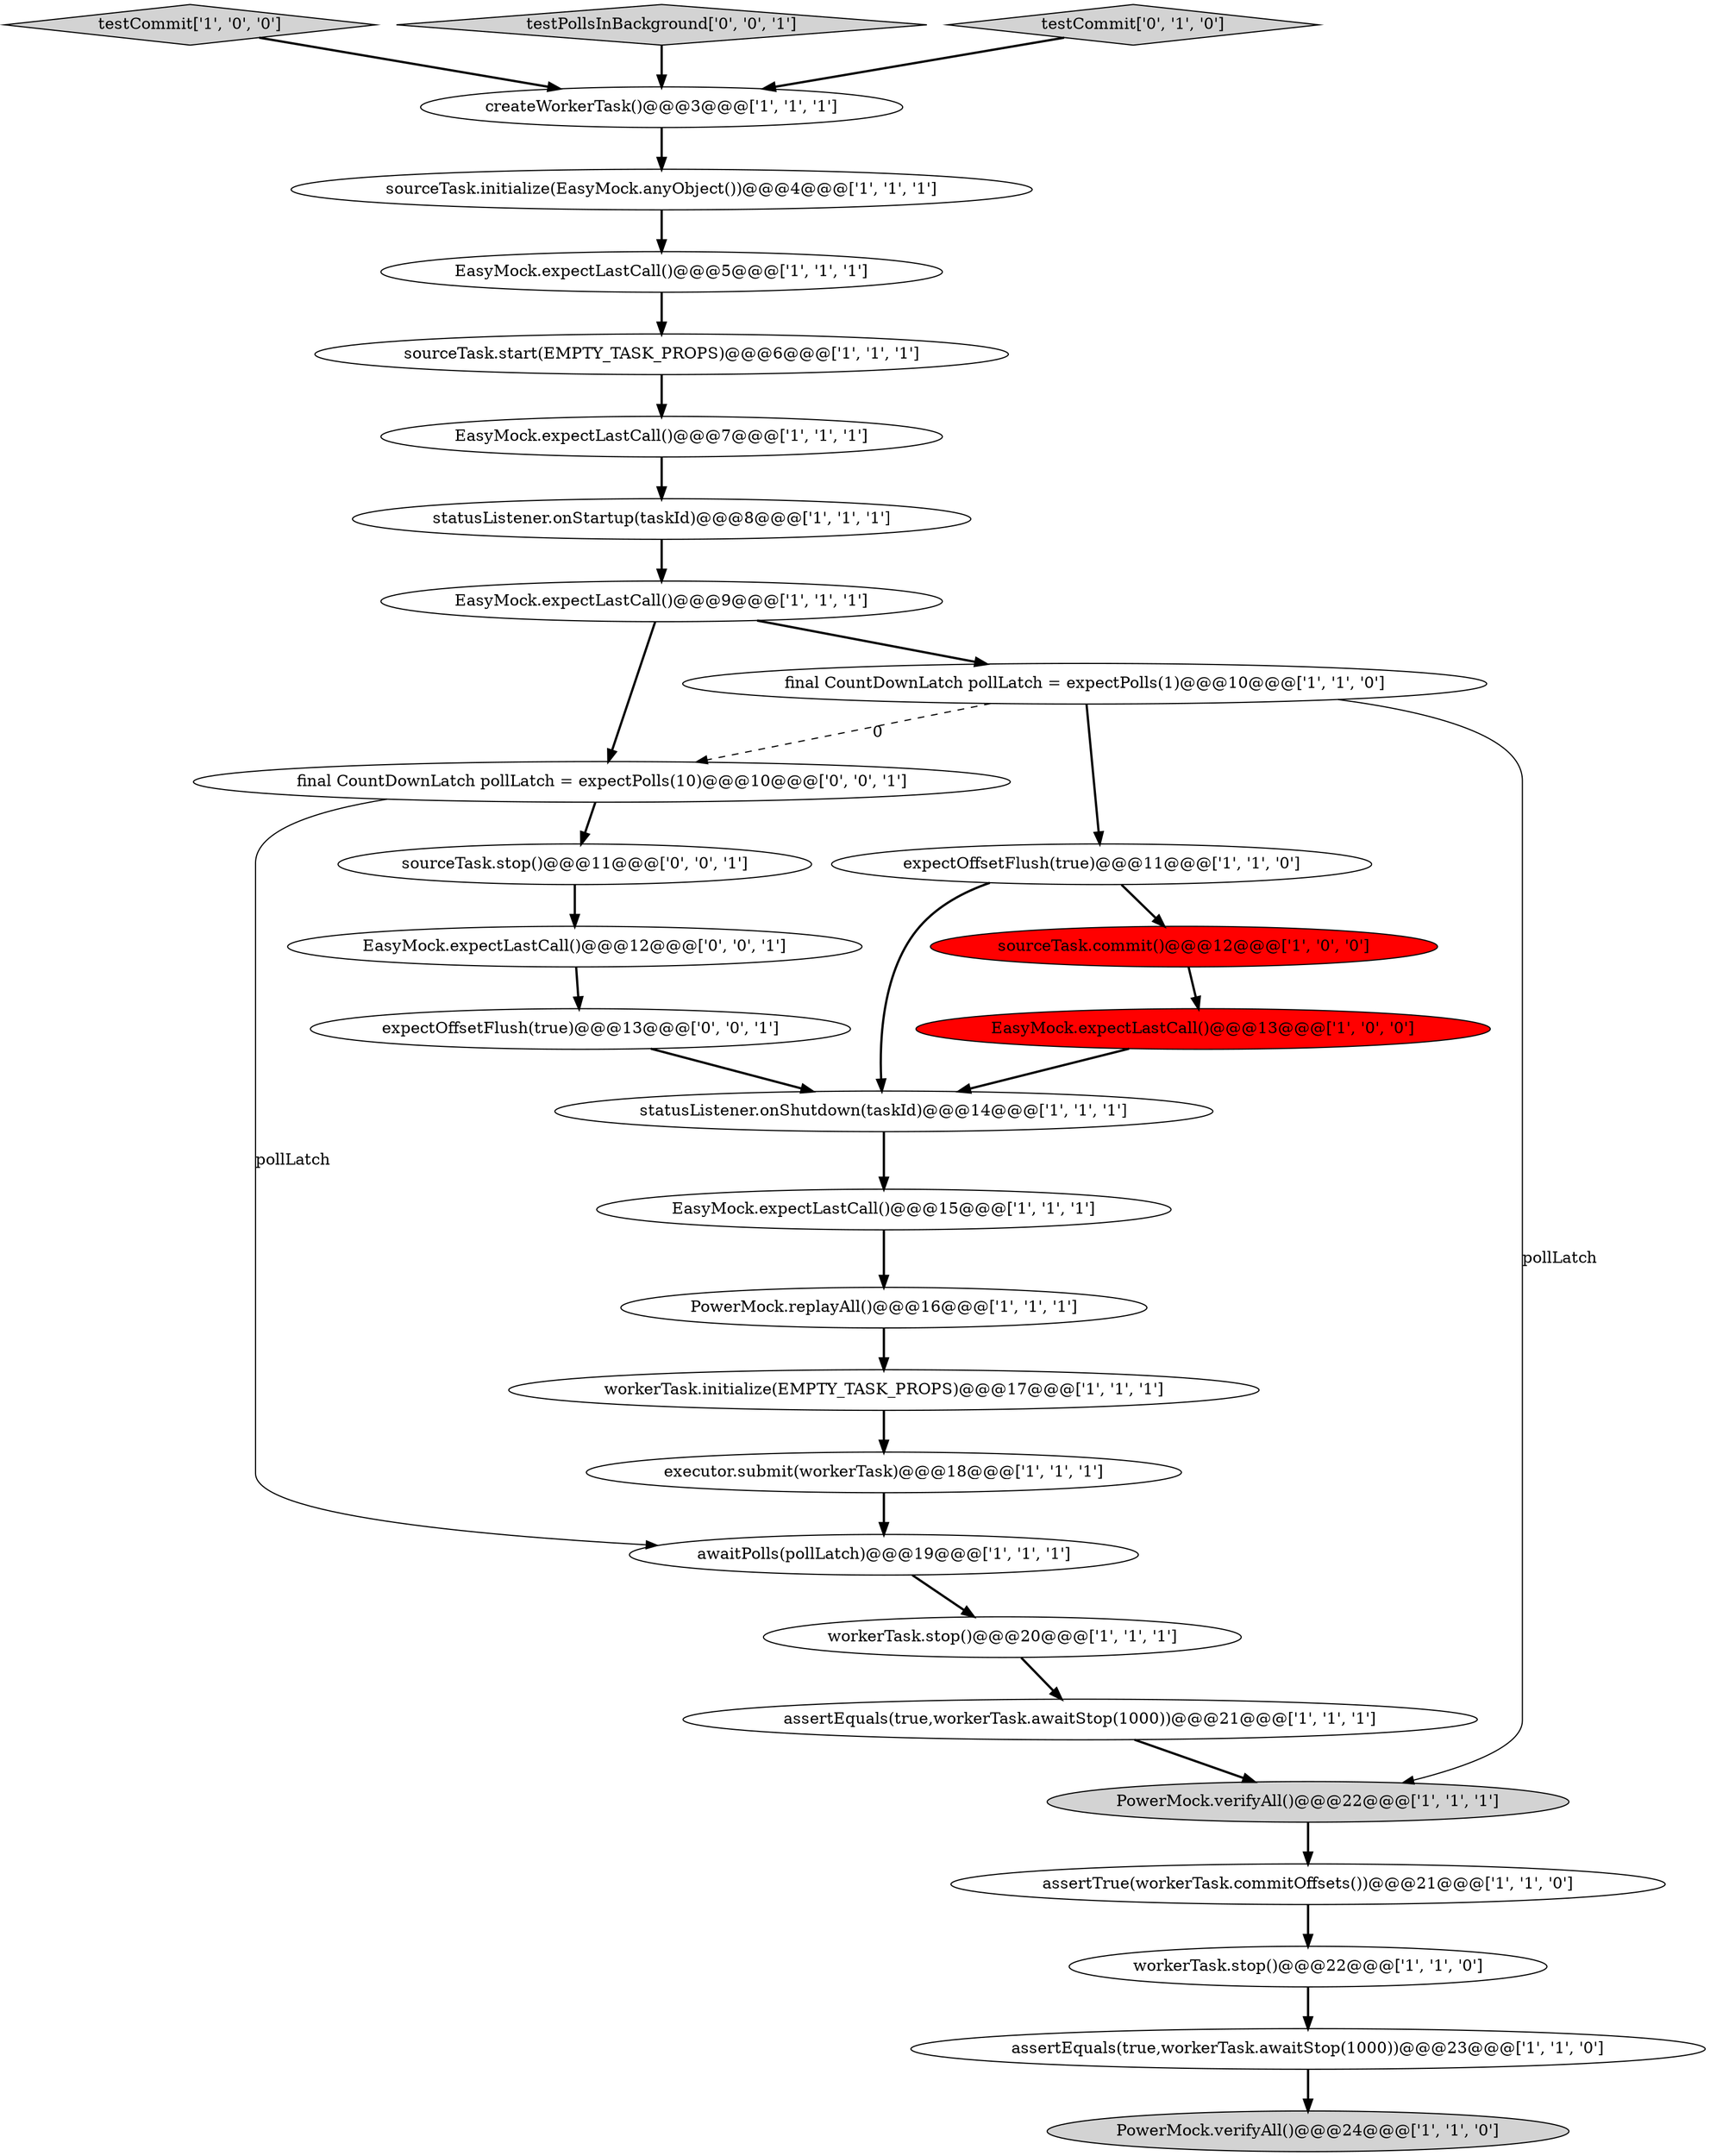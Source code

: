 digraph {
11 [style = filled, label = "sourceTask.start(EMPTY_TASK_PROPS)@@@6@@@['1', '1', '1']", fillcolor = white, shape = ellipse image = "AAA0AAABBB1BBB"];
5 [style = filled, label = "statusListener.onShutdown(taskId)@@@14@@@['1', '1', '1']", fillcolor = white, shape = ellipse image = "AAA0AAABBB1BBB"];
14 [style = filled, label = "testCommit['1', '0', '0']", fillcolor = lightgray, shape = diamond image = "AAA0AAABBB1BBB"];
21 [style = filled, label = "final CountDownLatch pollLatch = expectPolls(1)@@@10@@@['1', '1', '0']", fillcolor = white, shape = ellipse image = "AAA0AAABBB1BBB"];
27 [style = filled, label = "testPollsInBackground['0', '0', '1']", fillcolor = lightgray, shape = diamond image = "AAA0AAABBB3BBB"];
18 [style = filled, label = "PowerMock.replayAll()@@@16@@@['1', '1', '1']", fillcolor = white, shape = ellipse image = "AAA0AAABBB1BBB"];
0 [style = filled, label = "statusListener.onStartup(taskId)@@@8@@@['1', '1', '1']", fillcolor = white, shape = ellipse image = "AAA0AAABBB1BBB"];
24 [style = filled, label = "EasyMock.expectLastCall()@@@7@@@['1', '1', '1']", fillcolor = white, shape = ellipse image = "AAA0AAABBB1BBB"];
8 [style = filled, label = "PowerMock.verifyAll()@@@24@@@['1', '1', '0']", fillcolor = lightgray, shape = ellipse image = "AAA0AAABBB1BBB"];
12 [style = filled, label = "executor.submit(workerTask)@@@18@@@['1', '1', '1']", fillcolor = white, shape = ellipse image = "AAA0AAABBB1BBB"];
19 [style = filled, label = "sourceTask.initialize(EasyMock.anyObject())@@@4@@@['1', '1', '1']", fillcolor = white, shape = ellipse image = "AAA0AAABBB1BBB"];
23 [style = filled, label = "PowerMock.verifyAll()@@@22@@@['1', '1', '1']", fillcolor = lightgray, shape = ellipse image = "AAA0AAABBB1BBB"];
25 [style = filled, label = "testCommit['0', '1', '0']", fillcolor = lightgray, shape = diamond image = "AAA0AAABBB2BBB"];
28 [style = filled, label = "sourceTask.stop()@@@11@@@['0', '0', '1']", fillcolor = white, shape = ellipse image = "AAA0AAABBB3BBB"];
4 [style = filled, label = "assertEquals(true,workerTask.awaitStop(1000))@@@23@@@['1', '1', '0']", fillcolor = white, shape = ellipse image = "AAA0AAABBB1BBB"];
30 [style = filled, label = "final CountDownLatch pollLatch = expectPolls(10)@@@10@@@['0', '0', '1']", fillcolor = white, shape = ellipse image = "AAA0AAABBB3BBB"];
22 [style = filled, label = "EasyMock.expectLastCall()@@@13@@@['1', '0', '0']", fillcolor = red, shape = ellipse image = "AAA1AAABBB1BBB"];
3 [style = filled, label = "EasyMock.expectLastCall()@@@5@@@['1', '1', '1']", fillcolor = white, shape = ellipse image = "AAA0AAABBB1BBB"];
16 [style = filled, label = "workerTask.stop()@@@20@@@['1', '1', '1']", fillcolor = white, shape = ellipse image = "AAA0AAABBB1BBB"];
15 [style = filled, label = "expectOffsetFlush(true)@@@11@@@['1', '1', '0']", fillcolor = white, shape = ellipse image = "AAA0AAABBB1BBB"];
26 [style = filled, label = "expectOffsetFlush(true)@@@13@@@['0', '0', '1']", fillcolor = white, shape = ellipse image = "AAA0AAABBB3BBB"];
1 [style = filled, label = "assertTrue(workerTask.commitOffsets())@@@21@@@['1', '1', '0']", fillcolor = white, shape = ellipse image = "AAA0AAABBB1BBB"];
9 [style = filled, label = "workerTask.initialize(EMPTY_TASK_PROPS)@@@17@@@['1', '1', '1']", fillcolor = white, shape = ellipse image = "AAA0AAABBB1BBB"];
6 [style = filled, label = "EasyMock.expectLastCall()@@@9@@@['1', '1', '1']", fillcolor = white, shape = ellipse image = "AAA0AAABBB1BBB"];
13 [style = filled, label = "sourceTask.commit()@@@12@@@['1', '0', '0']", fillcolor = red, shape = ellipse image = "AAA1AAABBB1BBB"];
29 [style = filled, label = "EasyMock.expectLastCall()@@@12@@@['0', '0', '1']", fillcolor = white, shape = ellipse image = "AAA0AAABBB3BBB"];
7 [style = filled, label = "assertEquals(true,workerTask.awaitStop(1000))@@@21@@@['1', '1', '1']", fillcolor = white, shape = ellipse image = "AAA0AAABBB1BBB"];
17 [style = filled, label = "workerTask.stop()@@@22@@@['1', '1', '0']", fillcolor = white, shape = ellipse image = "AAA0AAABBB1BBB"];
10 [style = filled, label = "createWorkerTask()@@@3@@@['1', '1', '1']", fillcolor = white, shape = ellipse image = "AAA0AAABBB1BBB"];
20 [style = filled, label = "EasyMock.expectLastCall()@@@15@@@['1', '1', '1']", fillcolor = white, shape = ellipse image = "AAA0AAABBB1BBB"];
2 [style = filled, label = "awaitPolls(pollLatch)@@@19@@@['1', '1', '1']", fillcolor = white, shape = ellipse image = "AAA0AAABBB1BBB"];
28->29 [style = bold, label=""];
15->13 [style = bold, label=""];
5->20 [style = bold, label=""];
0->6 [style = bold, label=""];
26->5 [style = bold, label=""];
24->0 [style = bold, label=""];
6->21 [style = bold, label=""];
30->2 [style = solid, label="pollLatch"];
21->15 [style = bold, label=""];
10->19 [style = bold, label=""];
16->7 [style = bold, label=""];
3->11 [style = bold, label=""];
14->10 [style = bold, label=""];
11->24 [style = bold, label=""];
22->5 [style = bold, label=""];
15->5 [style = bold, label=""];
21->23 [style = solid, label="pollLatch"];
1->17 [style = bold, label=""];
29->26 [style = bold, label=""];
21->30 [style = dashed, label="0"];
20->18 [style = bold, label=""];
12->2 [style = bold, label=""];
30->28 [style = bold, label=""];
7->23 [style = bold, label=""];
27->10 [style = bold, label=""];
18->9 [style = bold, label=""];
23->1 [style = bold, label=""];
4->8 [style = bold, label=""];
25->10 [style = bold, label=""];
13->22 [style = bold, label=""];
9->12 [style = bold, label=""];
6->30 [style = bold, label=""];
19->3 [style = bold, label=""];
17->4 [style = bold, label=""];
2->16 [style = bold, label=""];
}
